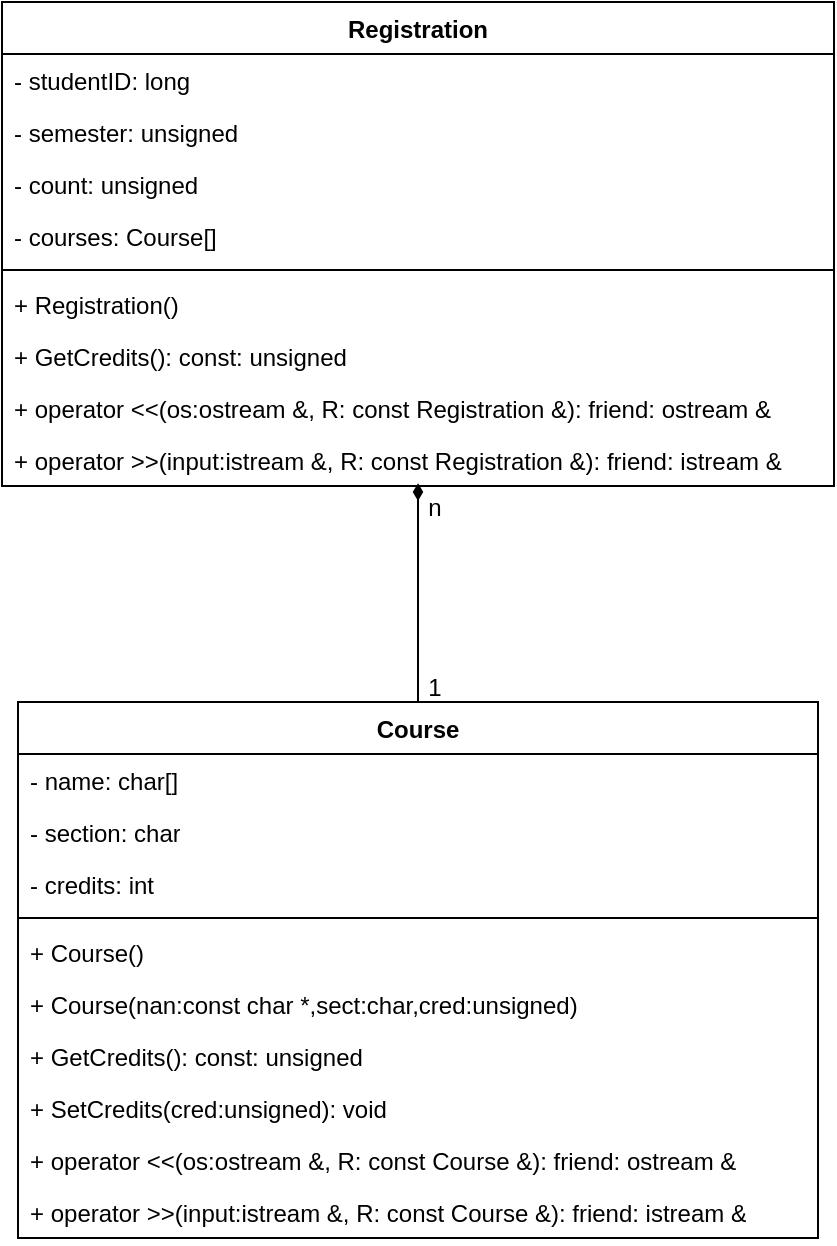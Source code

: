 <mxfile version="23.0.2" type="device">
  <diagram name="Page-1" id="awNAhosdYzfLvcAFrBHU">
    <mxGraphModel dx="819" dy="518" grid="1" gridSize="10" guides="1" tooltips="1" connect="1" arrows="1" fold="1" page="1" pageScale="1" pageWidth="827" pageHeight="1169" math="0" shadow="0">
      <root>
        <mxCell id="0" />
        <mxCell id="1" parent="0" />
        <mxCell id="ok_2wBR8o5xdlHU8_f6m-1" value="Registration" style="swimlane;fontStyle=1;align=center;verticalAlign=top;childLayout=stackLayout;horizontal=1;startSize=26;horizontalStack=0;resizeParent=1;resizeParentMax=0;resizeLast=0;collapsible=1;marginBottom=0;whiteSpace=wrap;html=1;" vertex="1" parent="1">
          <mxGeometry x="254" y="370" width="416" height="242" as="geometry" />
        </mxCell>
        <mxCell id="ok_2wBR8o5xdlHU8_f6m-2" value="- studentID: long&lt;span style=&quot;white-space: pre;&quot;&gt;&#x9;&lt;/span&gt;" style="text;strokeColor=none;fillColor=none;align=left;verticalAlign=top;spacingLeft=4;spacingRight=4;overflow=hidden;rotatable=0;points=[[0,0.5],[1,0.5]];portConstraint=eastwest;whiteSpace=wrap;html=1;" vertex="1" parent="ok_2wBR8o5xdlHU8_f6m-1">
          <mxGeometry y="26" width="416" height="26" as="geometry" />
        </mxCell>
        <mxCell id="ok_2wBR8o5xdlHU8_f6m-5" value="- semester: unsigned" style="text;strokeColor=none;fillColor=none;align=left;verticalAlign=top;spacingLeft=4;spacingRight=4;overflow=hidden;rotatable=0;points=[[0,0.5],[1,0.5]];portConstraint=eastwest;whiteSpace=wrap;html=1;" vertex="1" parent="ok_2wBR8o5xdlHU8_f6m-1">
          <mxGeometry y="52" width="416" height="26" as="geometry" />
        </mxCell>
        <mxCell id="ok_2wBR8o5xdlHU8_f6m-6" value="- count: unsigned" style="text;strokeColor=none;fillColor=none;align=left;verticalAlign=top;spacingLeft=4;spacingRight=4;overflow=hidden;rotatable=0;points=[[0,0.5],[1,0.5]];portConstraint=eastwest;whiteSpace=wrap;html=1;" vertex="1" parent="ok_2wBR8o5xdlHU8_f6m-1">
          <mxGeometry y="78" width="416" height="26" as="geometry" />
        </mxCell>
        <mxCell id="ok_2wBR8o5xdlHU8_f6m-7" value="- courses: Course[]" style="text;strokeColor=none;fillColor=none;align=left;verticalAlign=top;spacingLeft=4;spacingRight=4;overflow=hidden;rotatable=0;points=[[0,0.5],[1,0.5]];portConstraint=eastwest;whiteSpace=wrap;html=1;" vertex="1" parent="ok_2wBR8o5xdlHU8_f6m-1">
          <mxGeometry y="104" width="416" height="26" as="geometry" />
        </mxCell>
        <mxCell id="ok_2wBR8o5xdlHU8_f6m-3" value="" style="line;strokeWidth=1;fillColor=none;align=left;verticalAlign=middle;spacingTop=-1;spacingLeft=3;spacingRight=3;rotatable=0;labelPosition=right;points=[];portConstraint=eastwest;strokeColor=inherit;" vertex="1" parent="ok_2wBR8o5xdlHU8_f6m-1">
          <mxGeometry y="130" width="416" height="8" as="geometry" />
        </mxCell>
        <mxCell id="ok_2wBR8o5xdlHU8_f6m-4" value="+ Registration()&lt;br&gt;" style="text;strokeColor=none;fillColor=none;align=left;verticalAlign=top;spacingLeft=4;spacingRight=4;overflow=hidden;rotatable=0;points=[[0,0.5],[1,0.5]];portConstraint=eastwest;whiteSpace=wrap;html=1;" vertex="1" parent="ok_2wBR8o5xdlHU8_f6m-1">
          <mxGeometry y="138" width="416" height="26" as="geometry" />
        </mxCell>
        <mxCell id="ok_2wBR8o5xdlHU8_f6m-8" value="+ GetCredits(): const: unsigned" style="text;strokeColor=none;fillColor=none;align=left;verticalAlign=top;spacingLeft=4;spacingRight=4;overflow=hidden;rotatable=0;points=[[0,0.5],[1,0.5]];portConstraint=eastwest;whiteSpace=wrap;html=1;" vertex="1" parent="ok_2wBR8o5xdlHU8_f6m-1">
          <mxGeometry y="164" width="416" height="26" as="geometry" />
        </mxCell>
        <mxCell id="ok_2wBR8o5xdlHU8_f6m-11" value="+ operator &amp;lt;&amp;lt;(os:ostream &amp;amp;, R: const Registration &amp;amp;): friend: ostream &amp;amp;" style="text;strokeColor=none;fillColor=none;align=left;verticalAlign=top;spacingLeft=4;spacingRight=4;overflow=hidden;rotatable=0;points=[[0,0.5],[1,0.5]];portConstraint=eastwest;whiteSpace=wrap;html=1;" vertex="1" parent="ok_2wBR8o5xdlHU8_f6m-1">
          <mxGeometry y="190" width="416" height="26" as="geometry" />
        </mxCell>
        <mxCell id="ok_2wBR8o5xdlHU8_f6m-12" value="+ operator &amp;gt;&amp;gt;(input:istream &amp;amp;, R: const Registration &amp;amp;): friend: istream &amp;amp;" style="text;strokeColor=none;fillColor=none;align=left;verticalAlign=top;spacingLeft=4;spacingRight=4;overflow=hidden;rotatable=0;points=[[0,0.5],[1,0.5]];portConstraint=eastwest;whiteSpace=wrap;html=1;" vertex="1" parent="ok_2wBR8o5xdlHU8_f6m-1">
          <mxGeometry y="216" width="416" height="26" as="geometry" />
        </mxCell>
        <mxCell id="ok_2wBR8o5xdlHU8_f6m-13" value="Course" style="swimlane;fontStyle=1;align=center;verticalAlign=top;childLayout=stackLayout;horizontal=1;startSize=26;horizontalStack=0;resizeParent=1;resizeParentMax=0;resizeLast=0;collapsible=1;marginBottom=0;whiteSpace=wrap;html=1;" vertex="1" parent="1">
          <mxGeometry x="262" y="720" width="400" height="268" as="geometry" />
        </mxCell>
        <mxCell id="ok_2wBR8o5xdlHU8_f6m-14" value="- name: char[]" style="text;strokeColor=none;fillColor=none;align=left;verticalAlign=top;spacingLeft=4;spacingRight=4;overflow=hidden;rotatable=0;points=[[0,0.5],[1,0.5]];portConstraint=eastwest;whiteSpace=wrap;html=1;" vertex="1" parent="ok_2wBR8o5xdlHU8_f6m-13">
          <mxGeometry y="26" width="400" height="26" as="geometry" />
        </mxCell>
        <mxCell id="ok_2wBR8o5xdlHU8_f6m-17" value="- section: char" style="text;strokeColor=none;fillColor=none;align=left;verticalAlign=top;spacingLeft=4;spacingRight=4;overflow=hidden;rotatable=0;points=[[0,0.5],[1,0.5]];portConstraint=eastwest;whiteSpace=wrap;html=1;" vertex="1" parent="ok_2wBR8o5xdlHU8_f6m-13">
          <mxGeometry y="52" width="400" height="26" as="geometry" />
        </mxCell>
        <mxCell id="ok_2wBR8o5xdlHU8_f6m-18" value="- credits: int" style="text;strokeColor=none;fillColor=none;align=left;verticalAlign=top;spacingLeft=4;spacingRight=4;overflow=hidden;rotatable=0;points=[[0,0.5],[1,0.5]];portConstraint=eastwest;whiteSpace=wrap;html=1;" vertex="1" parent="ok_2wBR8o5xdlHU8_f6m-13">
          <mxGeometry y="78" width="400" height="26" as="geometry" />
        </mxCell>
        <mxCell id="ok_2wBR8o5xdlHU8_f6m-15" value="" style="line;strokeWidth=1;fillColor=none;align=left;verticalAlign=middle;spacingTop=-1;spacingLeft=3;spacingRight=3;rotatable=0;labelPosition=right;points=[];portConstraint=eastwest;strokeColor=inherit;" vertex="1" parent="ok_2wBR8o5xdlHU8_f6m-13">
          <mxGeometry y="104" width="400" height="8" as="geometry" />
        </mxCell>
        <mxCell id="ok_2wBR8o5xdlHU8_f6m-16" value="+ Course()" style="text;strokeColor=none;fillColor=none;align=left;verticalAlign=top;spacingLeft=4;spacingRight=4;overflow=hidden;rotatable=0;points=[[0,0.5],[1,0.5]];portConstraint=eastwest;whiteSpace=wrap;html=1;" vertex="1" parent="ok_2wBR8o5xdlHU8_f6m-13">
          <mxGeometry y="112" width="400" height="26" as="geometry" />
        </mxCell>
        <mxCell id="ok_2wBR8o5xdlHU8_f6m-19" value="+ Course(nan:const char *,sect:char,cred:unsigned)" style="text;strokeColor=none;fillColor=none;align=left;verticalAlign=top;spacingLeft=4;spacingRight=4;overflow=hidden;rotatable=0;points=[[0,0.5],[1,0.5]];portConstraint=eastwest;whiteSpace=wrap;html=1;" vertex="1" parent="ok_2wBR8o5xdlHU8_f6m-13">
          <mxGeometry y="138" width="400" height="26" as="geometry" />
        </mxCell>
        <mxCell id="ok_2wBR8o5xdlHU8_f6m-20" value="+ GetCredits(): const: unsigned" style="text;strokeColor=none;fillColor=none;align=left;verticalAlign=top;spacingLeft=4;spacingRight=4;overflow=hidden;rotatable=0;points=[[0,0.5],[1,0.5]];portConstraint=eastwest;whiteSpace=wrap;html=1;" vertex="1" parent="ok_2wBR8o5xdlHU8_f6m-13">
          <mxGeometry y="164" width="400" height="26" as="geometry" />
        </mxCell>
        <mxCell id="ok_2wBR8o5xdlHU8_f6m-21" value="+ SetCredits(cred:unsigned): void" style="text;strokeColor=none;fillColor=none;align=left;verticalAlign=top;spacingLeft=4;spacingRight=4;overflow=hidden;rotatable=0;points=[[0,0.5],[1,0.5]];portConstraint=eastwest;whiteSpace=wrap;html=1;" vertex="1" parent="ok_2wBR8o5xdlHU8_f6m-13">
          <mxGeometry y="190" width="400" height="26" as="geometry" />
        </mxCell>
        <mxCell id="ok_2wBR8o5xdlHU8_f6m-22" value="+ operator &amp;lt;&amp;lt;(os:ostream &amp;amp;, R: const Course &amp;amp;): friend: ostream &amp;amp;" style="text;strokeColor=none;fillColor=none;align=left;verticalAlign=top;spacingLeft=4;spacingRight=4;overflow=hidden;rotatable=0;points=[[0,0.5],[1,0.5]];portConstraint=eastwest;whiteSpace=wrap;html=1;" vertex="1" parent="ok_2wBR8o5xdlHU8_f6m-13">
          <mxGeometry y="216" width="400" height="26" as="geometry" />
        </mxCell>
        <mxCell id="ok_2wBR8o5xdlHU8_f6m-23" value="+ operator &amp;gt;&amp;gt;(input:istream &amp;amp;, R: const Course &amp;amp;): friend: istream &amp;amp;" style="text;strokeColor=none;fillColor=none;align=left;verticalAlign=top;spacingLeft=4;spacingRight=4;overflow=hidden;rotatable=0;points=[[0,0.5],[1,0.5]];portConstraint=eastwest;whiteSpace=wrap;html=1;" vertex="1" parent="ok_2wBR8o5xdlHU8_f6m-13">
          <mxGeometry y="242" width="400" height="26" as="geometry" />
        </mxCell>
        <mxCell id="ok_2wBR8o5xdlHU8_f6m-25" style="edgeStyle=orthogonalEdgeStyle;rounded=0;orthogonalLoop=1;jettySize=auto;html=1;entryX=0.5;entryY=0.945;entryDx=0;entryDy=0;entryPerimeter=0;endArrow=diamondThin;endFill=1;" edge="1" parent="1" source="ok_2wBR8o5xdlHU8_f6m-13" target="ok_2wBR8o5xdlHU8_f6m-12">
          <mxGeometry relative="1" as="geometry">
            <Array as="points">
              <mxPoint x="462" y="640" />
              <mxPoint x="462" y="640" />
            </Array>
          </mxGeometry>
        </mxCell>
        <mxCell id="ok_2wBR8o5xdlHU8_f6m-26" value="n" style="text;html=1;align=center;verticalAlign=middle;resizable=0;points=[];autosize=1;strokeColor=none;fillColor=none;" vertex="1" parent="1">
          <mxGeometry x="455" y="608" width="30" height="30" as="geometry" />
        </mxCell>
        <mxCell id="ok_2wBR8o5xdlHU8_f6m-27" value="1" style="text;html=1;align=center;verticalAlign=middle;resizable=0;points=[];autosize=1;strokeColor=none;fillColor=none;" vertex="1" parent="1">
          <mxGeometry x="455" y="698" width="30" height="30" as="geometry" />
        </mxCell>
      </root>
    </mxGraphModel>
  </diagram>
</mxfile>
